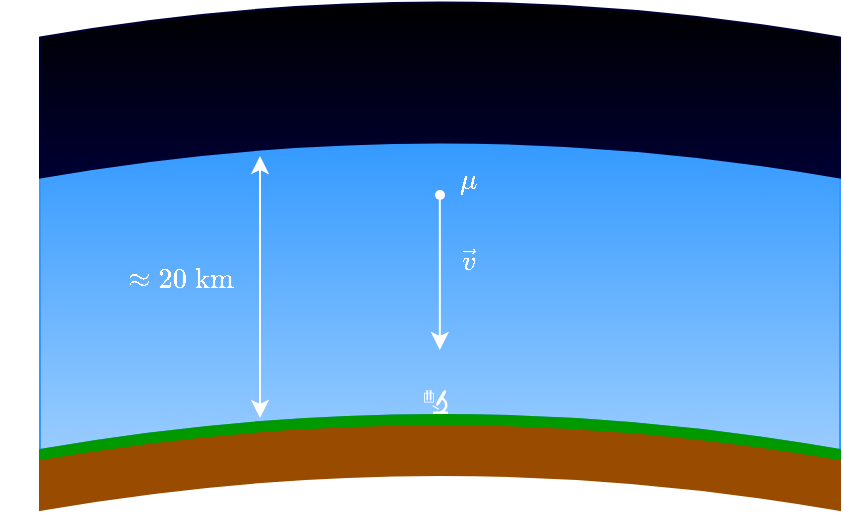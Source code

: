 <mxfile version="26.2.2">
  <diagram name="Pagina-1" id="ixQAQ2JgZzsNw3_sM7Nu">
    <mxGraphModel dx="680" dy="400" grid="1" gridSize="10" guides="1" tooltips="1" connect="1" arrows="1" fold="1" page="1" pageScale="1" pageWidth="827" pageHeight="1169" math="1" shadow="0">
      <root>
        <mxCell id="0" />
        <mxCell id="1" parent="0" />
        <mxCell id="cQ3ANYoLkP0b8G8Ry9qt-5" value="" style="shape=dataStorage;whiteSpace=wrap;html=1;fixedSize=1;rotation=90;size=17.5;strokeColor=#3399FF;fillColor=#3399FF;connectable=0;gradientColor=#99CCFF;gradientDirection=east;" vertex="1" parent="1">
          <mxGeometry x="322.5" y="122.5" width="155" height="400" as="geometry" />
        </mxCell>
        <mxCell id="cQ3ANYoLkP0b8G8Ry9qt-7" value="" style="shape=dataStorage;whiteSpace=wrap;html=1;fixedSize=1;rotation=90;size=17.5;strokeColor=#009900;fillColor=#009900;connectable=0;" vertex="1" parent="1">
          <mxGeometry x="388.13" y="194.38" width="23.75" height="400" as="geometry" />
        </mxCell>
        <mxCell id="cQ3ANYoLkP0b8G8Ry9qt-8" value="" style="endArrow=classic;html=1;rounded=0;strokeColor=#FFFFFF;" edge="1" parent="1">
          <mxGeometry width="50" height="50" relative="1" as="geometry">
            <mxPoint x="399.92" y="270" as="sourcePoint" />
            <mxPoint x="399.92" y="350" as="targetPoint" />
          </mxGeometry>
        </mxCell>
        <mxCell id="cQ3ANYoLkP0b8G8Ry9qt-10" value="$$\mu$$" style="text;html=1;align=center;verticalAlign=middle;resizable=0;points=[];autosize=1;strokeColor=none;fillColor=none;fontColor=#FFFFFF;" vertex="1" parent="1">
          <mxGeometry x="379.07" y="250" width="70" height="30" as="geometry" />
        </mxCell>
        <mxCell id="cQ3ANYoLkP0b8G8Ry9qt-9" value="" style="ellipse;whiteSpace=wrap;html=1;strokeColor=none;" vertex="1" parent="1">
          <mxGeometry x="397.5" y="270" width="5" height="5" as="geometry" />
        </mxCell>
        <mxCell id="cQ3ANYoLkP0b8G8Ry9qt-11" value="" style="endArrow=classic;startArrow=classic;html=1;rounded=0;strokeColor=#FFFFFF;" edge="1" parent="1">
          <mxGeometry width="50" height="50" relative="1" as="geometry">
            <mxPoint x="310" y="384" as="sourcePoint" />
            <mxPoint x="310" y="253" as="targetPoint" />
          </mxGeometry>
        </mxCell>
        <mxCell id="cQ3ANYoLkP0b8G8Ry9qt-12" value="$$\approx 20 \;\mathrm{km}$$" style="text;html=1;align=center;verticalAlign=middle;resizable=0;points=[];autosize=1;strokeColor=none;fillColor=none;fontColor=#FFFFFF;" vertex="1" parent="1">
          <mxGeometry x="180" y="300" width="180" height="30" as="geometry" />
        </mxCell>
        <mxCell id="cQ3ANYoLkP0b8G8Ry9qt-13" value="$$\vec{v}$$" style="text;html=1;align=center;verticalAlign=middle;resizable=0;points=[];autosize=1;strokeColor=none;fillColor=none;fontColor=#FFFFFF;" vertex="1" parent="1">
          <mxGeometry x="369.07" y="290" width="90" height="30" as="geometry" />
        </mxCell>
        <mxCell id="cQ3ANYoLkP0b8G8Ry9qt-14" value="" style="shape=dataStorage;whiteSpace=wrap;html=1;fixedSize=1;rotation=90;size=17.5;strokeColor=#994C00;fillColor=#994C00;connectable=0;" vertex="1" parent="1">
          <mxGeometry x="379.07" y="209.06" width="41.87" height="400" as="geometry" />
        </mxCell>
        <mxCell id="cQ3ANYoLkP0b8G8Ry9qt-15" value="" style="shape=mxgraph.signs.science.laboratory;html=1;pointerEvents=1;fillColor=#FFFFFF;strokeColor=none;verticalLabelPosition=bottom;verticalAlign=top;align=center;" vertex="1" parent="1">
          <mxGeometry x="392" y="370" width="12" height="12" as="geometry" />
        </mxCell>
        <mxCell id="cQ3ANYoLkP0b8G8Ry9qt-16" value="" style="shape=dataStorage;whiteSpace=wrap;html=1;fixedSize=1;rotation=90;size=17.5;strokeColor=#000033;fillColor=#000033;connectable=0;fillStyle=dots;gradientColor=default;gradientDirection=west;" vertex="1" parent="1">
          <mxGeometry x="356.25" y="20" width="87.5" height="400" as="geometry" />
        </mxCell>
      </root>
    </mxGraphModel>
  </diagram>
</mxfile>
